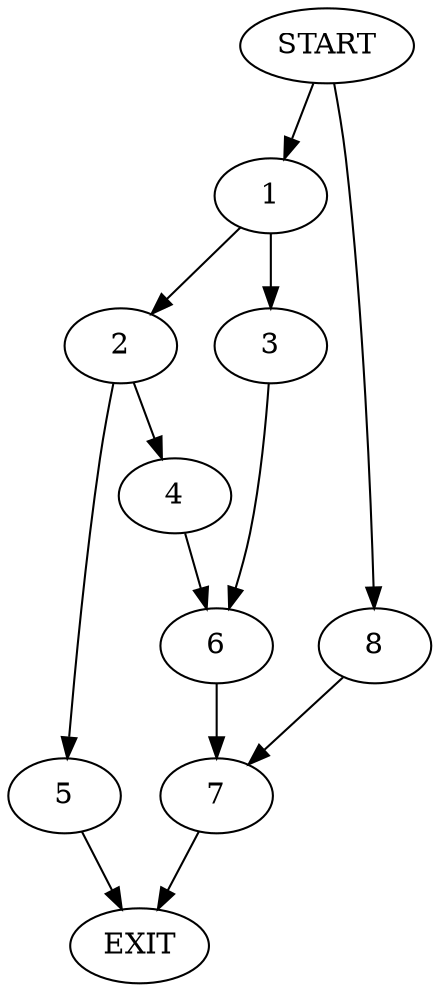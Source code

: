 digraph {
0 [label="START"]
9 [label="EXIT"]
0 -> 1
1 -> 2
1 -> 3
2 -> 4
2 -> 5
3 -> 6
6 -> 7
4 -> 6
5 -> 9
7 -> 9
0 -> 8
8 -> 7
}
